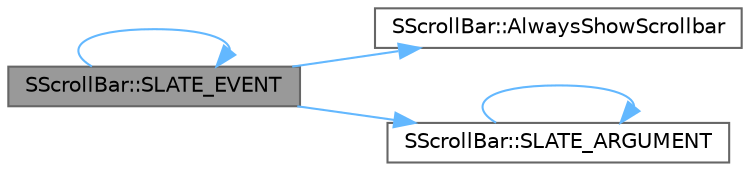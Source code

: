 digraph "SScrollBar::SLATE_EVENT"
{
 // INTERACTIVE_SVG=YES
 // LATEX_PDF_SIZE
  bgcolor="transparent";
  edge [fontname=Helvetica,fontsize=10,labelfontname=Helvetica,labelfontsize=10];
  node [fontname=Helvetica,fontsize=10,shape=box,height=0.2,width=0.4];
  rankdir="LR";
  Node1 [id="Node000001",label="SScrollBar::SLATE_EVENT",height=0.2,width=0.4,color="gray40", fillcolor="grey60", style="filled", fontcolor="black",tooltip=" "];
  Node1 -> Node2 [id="edge1_Node000001_Node000002",color="steelblue1",style="solid",tooltip=" "];
  Node2 [id="Node000002",label="SScrollBar::AlwaysShowScrollbar",height=0.2,width=0.4,color="grey40", fillcolor="white", style="filled",URL="$dc/dd3/classSScrollBar.html#ae37d753b6546782982742ac19a159711",tooltip="Returns True when the scrollbar should always be shown, else False."];
  Node1 -> Node3 [id="edge2_Node000001_Node000003",color="steelblue1",style="solid",tooltip=" "];
  Node3 [id="Node000003",label="SScrollBar::SLATE_ARGUMENT",height=0.2,width=0.4,color="grey40", fillcolor="white", style="filled",URL="$dc/dd3/classSScrollBar.html#a64458051e0df75d5523cd2c74ba3aaad",tooltip=" "];
  Node3 -> Node3 [id="edge3_Node000003_Node000003",color="steelblue1",style="solid",tooltip=" "];
  Node1 -> Node1 [id="edge4_Node000001_Node000001",color="steelblue1",style="solid",tooltip=" "];
}
